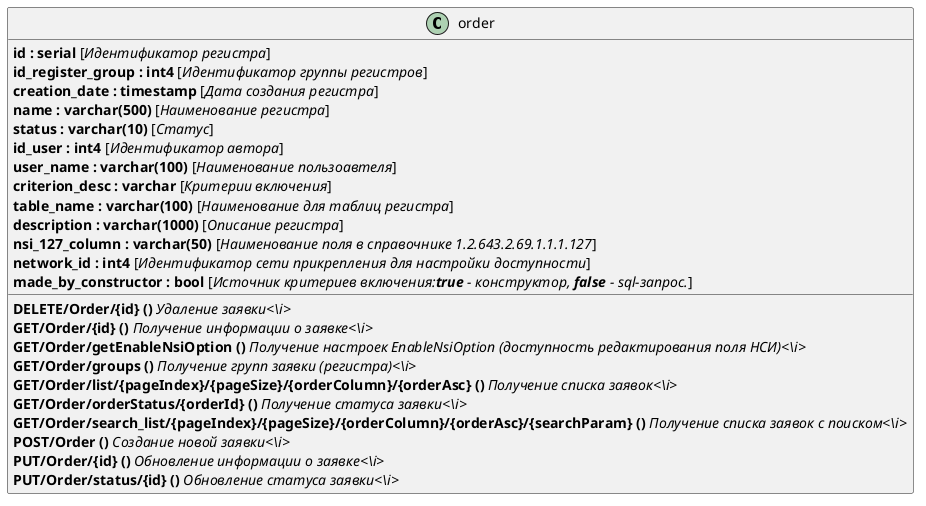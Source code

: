 @startuml
class order
{
'перчень полей
{field}**id : serial** [<i>Идентификатор регистра</i>]
{field}**id_register_group : int4** [<i>Идентификатор группы регистров</i>]
{field}**creation_date : timestamp** [<i>Дата создания регистра</i>]
{field}**name : varchar(500)** [<i>Наименование регистра</i>]
{field}**status : varchar(10)** [<i>Статус</i>]
{field}**id_user : int4** [<i>Идентификатор автора</i>]
{field}**user_name : varchar(100)** [<i>Наименование пользоавтеля</i>]
{field}**criterion_desc : varchar** [<i>Критерии включения</i>]
{field}**table_name : varchar(100)** [<i>Наименование для таблиц регистра</i>]
{field}**description : varchar(1000)** [<i>Описание регистра</i>]
{field}**nsi_127_column : varchar(50)** [<i>Наименование поля в справочнике 1.2.643.2.69.1.1.1.127</i>]
{field}**network_id : int4** [<i>Идентификатор сети прикрепления для настройки доступности</i>]
{field}**made_by_constructor : bool** [<i>Источник критериев включения:**true** - конструктор, **false** - sql-запрос.</i>]
'перечень методов
{method}**DELETE​/Order​/{id} ()** <i>Удаление заявки<\i>
{method}**GET​/Order​/{id} ()** <i>Получение информации о заявке<\i>
{method}**GET​/Order​/getEnableNsiOption ()** <i>Получение настроек EnableNsiOption (доступность редактирования поля НСИ)<\i>
{method}**GET​/Order​/groups ()** <i>Получение групп заявки (регистра)<\i>
{method}**GET​/Order​/list​/{pageIndex}​/{pageSize}​/{orderColumn}​/{orderAsc} ()** <i>Получение списка заявок<\i>
{method}**GET​/Order​/orderStatus​/{orderId} ()** <i>Получение статуса заявки<\i>
{method}**GET​/Order​/search_list​/{pageIndex}​/{pageSize}​/{orderColumn}​/{orderAsc}​/{searchParam} ()** <i>Получение списка заявок c поиском<\i>
{method}**POST​/Order ()** <i>Создание новой заявки<\i>
{method}**PUT​/Order​/{id} ()** <i>Обновление информации о заявке<\i>
{method}**PUT​/Order​/status​/{id} ()** <i>Обновление статуса заявки<\i>
}
@enduml